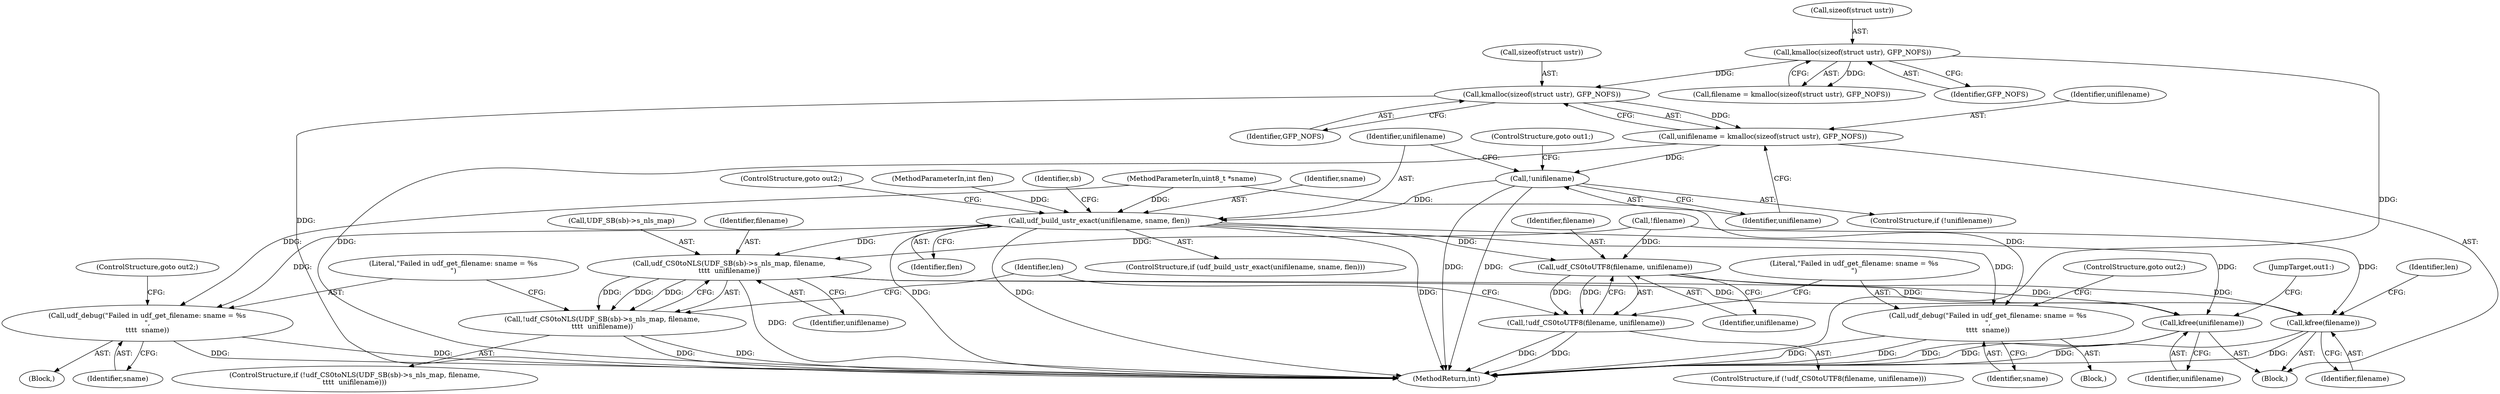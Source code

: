 digraph "1_linux_0e5cc9a40ada6046e6bc3bdfcd0c0d7e4b706b14_3@API" {
"1000125" [label="(Call,kmalloc(sizeof(struct ustr), GFP_NOFS))"];
"1000114" [label="(Call,kmalloc(sizeof(struct ustr), GFP_NOFS))"];
"1000123" [label="(Call,unifilename = kmalloc(sizeof(struct ustr), GFP_NOFS))"];
"1000130" [label="(Call,!unifilename)"];
"1000134" [label="(Call,udf_build_ustr_exact(unifilename, sname, flen))"];
"1000146" [label="(Call,udf_CS0toUTF8(filename, unifilename))"];
"1000145" [label="(Call,!udf_CS0toUTF8(filename, unifilename))"];
"1000193" [label="(Call,kfree(unifilename))"];
"1000196" [label="(Call,kfree(filename))"];
"1000150" [label="(Call,udf_debug(\"Failed in udf_get_filename: sname = %s\n\",\n\t\t\t\t  sname))"];
"1000162" [label="(Call,udf_CS0toNLS(UDF_SB(sb)->s_nls_map, filename,\n\t\t\t\t  unifilename))"];
"1000161" [label="(Call,!udf_CS0toNLS(UDF_SB(sb)->s_nls_map, filename,\n\t\t\t\t  unifilename))"];
"1000170" [label="(Call,udf_debug(\"Failed in udf_get_filename: sname = %s\n\",\n\t\t\t\t  sname))"];
"1000128" [label="(Identifier,GFP_NOFS)"];
"1000146" [label="(Call,udf_CS0toUTF8(filename, unifilename))"];
"1000161" [label="(Call,!udf_CS0toNLS(UDF_SB(sb)->s_nls_map, filename,\n\t\t\t\t  unifilename))"];
"1000112" [label="(Call,filename = kmalloc(sizeof(struct ustr), GFP_NOFS))"];
"1000177" [label="(Identifier,len)"];
"1000126" [label="(Call,sizeof(struct ustr))"];
"1000115" [label="(Call,sizeof(struct ustr))"];
"1000193" [label="(Call,kfree(unifilename))"];
"1000136" [label="(Identifier,sname)"];
"1000138" [label="(ControlStructure,goto out2;)"];
"1000114" [label="(Call,kmalloc(sizeof(struct ustr), GFP_NOFS))"];
"1000171" [label="(Literal,\"Failed in udf_get_filename: sname = %s\n\")"];
"1000196" [label="(Call,kfree(filename))"];
"1000104" [label="(MethodParameterIn,int flen)"];
"1000145" [label="(Call,!udf_CS0toUTF8(filename, unifilename))"];
"1000137" [label="(Identifier,flen)"];
"1000135" [label="(Identifier,unifilename)"];
"1000173" [label="(ControlStructure,goto out2;)"];
"1000119" [label="(Call,!filename)"];
"1000149" [label="(Block,)"];
"1000172" [label="(Identifier,sname)"];
"1000123" [label="(Call,unifilename = kmalloc(sizeof(struct ustr), GFP_NOFS))"];
"1000141" [label="(Identifier,sb)"];
"1000163" [label="(Call,UDF_SB(sb)->s_nls_map)"];
"1000200" [label="(MethodReturn,int)"];
"1000162" [label="(Call,udf_CS0toNLS(UDF_SB(sb)->s_nls_map, filename,\n\t\t\t\t  unifilename))"];
"1000131" [label="(Identifier,unifilename)"];
"1000148" [label="(Identifier,unifilename)"];
"1000160" [label="(ControlStructure,if (!udf_CS0toNLS(UDF_SB(sb)->s_nls_map, filename,\n\t\t\t\t  unifilename)))"];
"1000117" [label="(Identifier,GFP_NOFS)"];
"1000129" [label="(ControlStructure,if (!unifilename))"];
"1000152" [label="(Identifier,sname)"];
"1000153" [label="(ControlStructure,goto out2;)"];
"1000167" [label="(Identifier,filename)"];
"1000197" [label="(Identifier,filename)"];
"1000105" [label="(Block,)"];
"1000130" [label="(Call,!unifilename)"];
"1000170" [label="(Call,udf_debug(\"Failed in udf_get_filename: sname = %s\n\",\n\t\t\t\t  sname))"];
"1000147" [label="(Identifier,filename)"];
"1000151" [label="(Literal,\"Failed in udf_get_filename: sname = %s\n\")"];
"1000195" [label="(JumpTarget,out1:)"];
"1000102" [label="(MethodParameterIn,uint8_t *sname)"];
"1000168" [label="(Identifier,unifilename)"];
"1000199" [label="(Identifier,len)"];
"1000132" [label="(ControlStructure,goto out1;)"];
"1000125" [label="(Call,kmalloc(sizeof(struct ustr), GFP_NOFS))"];
"1000124" [label="(Identifier,unifilename)"];
"1000133" [label="(ControlStructure,if (udf_build_ustr_exact(unifilename, sname, flen)))"];
"1000169" [label="(Block,)"];
"1000150" [label="(Call,udf_debug(\"Failed in udf_get_filename: sname = %s\n\",\n\t\t\t\t  sname))"];
"1000134" [label="(Call,udf_build_ustr_exact(unifilename, sname, flen))"];
"1000194" [label="(Identifier,unifilename)"];
"1000144" [label="(ControlStructure,if (!udf_CS0toUTF8(filename, unifilename)))"];
"1000125" -> "1000123"  [label="AST: "];
"1000125" -> "1000128"  [label="CFG: "];
"1000126" -> "1000125"  [label="AST: "];
"1000128" -> "1000125"  [label="AST: "];
"1000123" -> "1000125"  [label="CFG: "];
"1000125" -> "1000200"  [label="DDG: "];
"1000125" -> "1000123"  [label="DDG: "];
"1000114" -> "1000125"  [label="DDG: "];
"1000114" -> "1000112"  [label="AST: "];
"1000114" -> "1000117"  [label="CFG: "];
"1000115" -> "1000114"  [label="AST: "];
"1000117" -> "1000114"  [label="AST: "];
"1000112" -> "1000114"  [label="CFG: "];
"1000114" -> "1000200"  [label="DDG: "];
"1000114" -> "1000112"  [label="DDG: "];
"1000123" -> "1000105"  [label="AST: "];
"1000124" -> "1000123"  [label="AST: "];
"1000131" -> "1000123"  [label="CFG: "];
"1000123" -> "1000200"  [label="DDG: "];
"1000123" -> "1000130"  [label="DDG: "];
"1000130" -> "1000129"  [label="AST: "];
"1000130" -> "1000131"  [label="CFG: "];
"1000131" -> "1000130"  [label="AST: "];
"1000132" -> "1000130"  [label="CFG: "];
"1000135" -> "1000130"  [label="CFG: "];
"1000130" -> "1000200"  [label="DDG: "];
"1000130" -> "1000200"  [label="DDG: "];
"1000130" -> "1000134"  [label="DDG: "];
"1000134" -> "1000133"  [label="AST: "];
"1000134" -> "1000137"  [label="CFG: "];
"1000135" -> "1000134"  [label="AST: "];
"1000136" -> "1000134"  [label="AST: "];
"1000137" -> "1000134"  [label="AST: "];
"1000138" -> "1000134"  [label="CFG: "];
"1000141" -> "1000134"  [label="CFG: "];
"1000134" -> "1000200"  [label="DDG: "];
"1000134" -> "1000200"  [label="DDG: "];
"1000134" -> "1000200"  [label="DDG: "];
"1000102" -> "1000134"  [label="DDG: "];
"1000104" -> "1000134"  [label="DDG: "];
"1000134" -> "1000146"  [label="DDG: "];
"1000134" -> "1000150"  [label="DDG: "];
"1000134" -> "1000162"  [label="DDG: "];
"1000134" -> "1000170"  [label="DDG: "];
"1000134" -> "1000193"  [label="DDG: "];
"1000146" -> "1000145"  [label="AST: "];
"1000146" -> "1000148"  [label="CFG: "];
"1000147" -> "1000146"  [label="AST: "];
"1000148" -> "1000146"  [label="AST: "];
"1000145" -> "1000146"  [label="CFG: "];
"1000146" -> "1000145"  [label="DDG: "];
"1000146" -> "1000145"  [label="DDG: "];
"1000119" -> "1000146"  [label="DDG: "];
"1000146" -> "1000193"  [label="DDG: "];
"1000146" -> "1000196"  [label="DDG: "];
"1000145" -> "1000144"  [label="AST: "];
"1000151" -> "1000145"  [label="CFG: "];
"1000177" -> "1000145"  [label="CFG: "];
"1000145" -> "1000200"  [label="DDG: "];
"1000145" -> "1000200"  [label="DDG: "];
"1000193" -> "1000105"  [label="AST: "];
"1000193" -> "1000194"  [label="CFG: "];
"1000194" -> "1000193"  [label="AST: "];
"1000195" -> "1000193"  [label="CFG: "];
"1000193" -> "1000200"  [label="DDG: "];
"1000193" -> "1000200"  [label="DDG: "];
"1000162" -> "1000193"  [label="DDG: "];
"1000196" -> "1000105"  [label="AST: "];
"1000196" -> "1000197"  [label="CFG: "];
"1000197" -> "1000196"  [label="AST: "];
"1000199" -> "1000196"  [label="CFG: "];
"1000196" -> "1000200"  [label="DDG: "];
"1000196" -> "1000200"  [label="DDG: "];
"1000162" -> "1000196"  [label="DDG: "];
"1000119" -> "1000196"  [label="DDG: "];
"1000150" -> "1000149"  [label="AST: "];
"1000150" -> "1000152"  [label="CFG: "];
"1000151" -> "1000150"  [label="AST: "];
"1000152" -> "1000150"  [label="AST: "];
"1000153" -> "1000150"  [label="CFG: "];
"1000150" -> "1000200"  [label="DDG: "];
"1000150" -> "1000200"  [label="DDG: "];
"1000102" -> "1000150"  [label="DDG: "];
"1000162" -> "1000161"  [label="AST: "];
"1000162" -> "1000168"  [label="CFG: "];
"1000163" -> "1000162"  [label="AST: "];
"1000167" -> "1000162"  [label="AST: "];
"1000168" -> "1000162"  [label="AST: "];
"1000161" -> "1000162"  [label="CFG: "];
"1000162" -> "1000200"  [label="DDG: "];
"1000162" -> "1000161"  [label="DDG: "];
"1000162" -> "1000161"  [label="DDG: "];
"1000162" -> "1000161"  [label="DDG: "];
"1000119" -> "1000162"  [label="DDG: "];
"1000161" -> "1000160"  [label="AST: "];
"1000171" -> "1000161"  [label="CFG: "];
"1000177" -> "1000161"  [label="CFG: "];
"1000161" -> "1000200"  [label="DDG: "];
"1000161" -> "1000200"  [label="DDG: "];
"1000170" -> "1000169"  [label="AST: "];
"1000170" -> "1000172"  [label="CFG: "];
"1000171" -> "1000170"  [label="AST: "];
"1000172" -> "1000170"  [label="AST: "];
"1000173" -> "1000170"  [label="CFG: "];
"1000170" -> "1000200"  [label="DDG: "];
"1000170" -> "1000200"  [label="DDG: "];
"1000102" -> "1000170"  [label="DDG: "];
}
